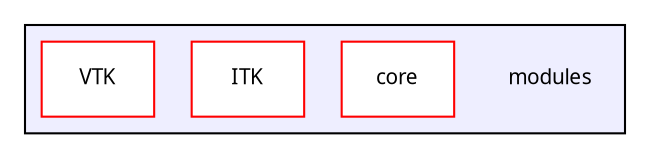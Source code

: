 digraph "modules" {
  compound=true
  node [ fontsize="10", fontname="FreeSans.ttf"];
  edge [ labelfontsize="10", labelfontname="FreeSans.ttf"];
  subgraph clusterdir_e05d7e2b1ecd646af5bb94391405f3b5 {
    graph [ bgcolor="#eeeeff", pencolor="black", label="" URL="dir_e05d7e2b1ecd646af5bb94391405f3b5.html"];
    dir_e05d7e2b1ecd646af5bb94391405f3b5 [shape=plaintext label="modules"];
    dir_6d4da112a1331882b0b6514a341190a0 [shape=box label="core" color="red" fillcolor="white" style="filled" URL="dir_6d4da112a1331882b0b6514a341190a0.html"];
    dir_633daa82953e5b0f8006fca27b7e1ffb [shape=box label="ITK" color="red" fillcolor="white" style="filled" URL="dir_633daa82953e5b0f8006fca27b7e1ffb.html"];
    dir_fd8eb59f6b93dc9aa83524dd762c238e [shape=box label="VTK" color="red" fillcolor="white" style="filled" URL="dir_fd8eb59f6b93dc9aa83524dd762c238e.html"];
  }
}
